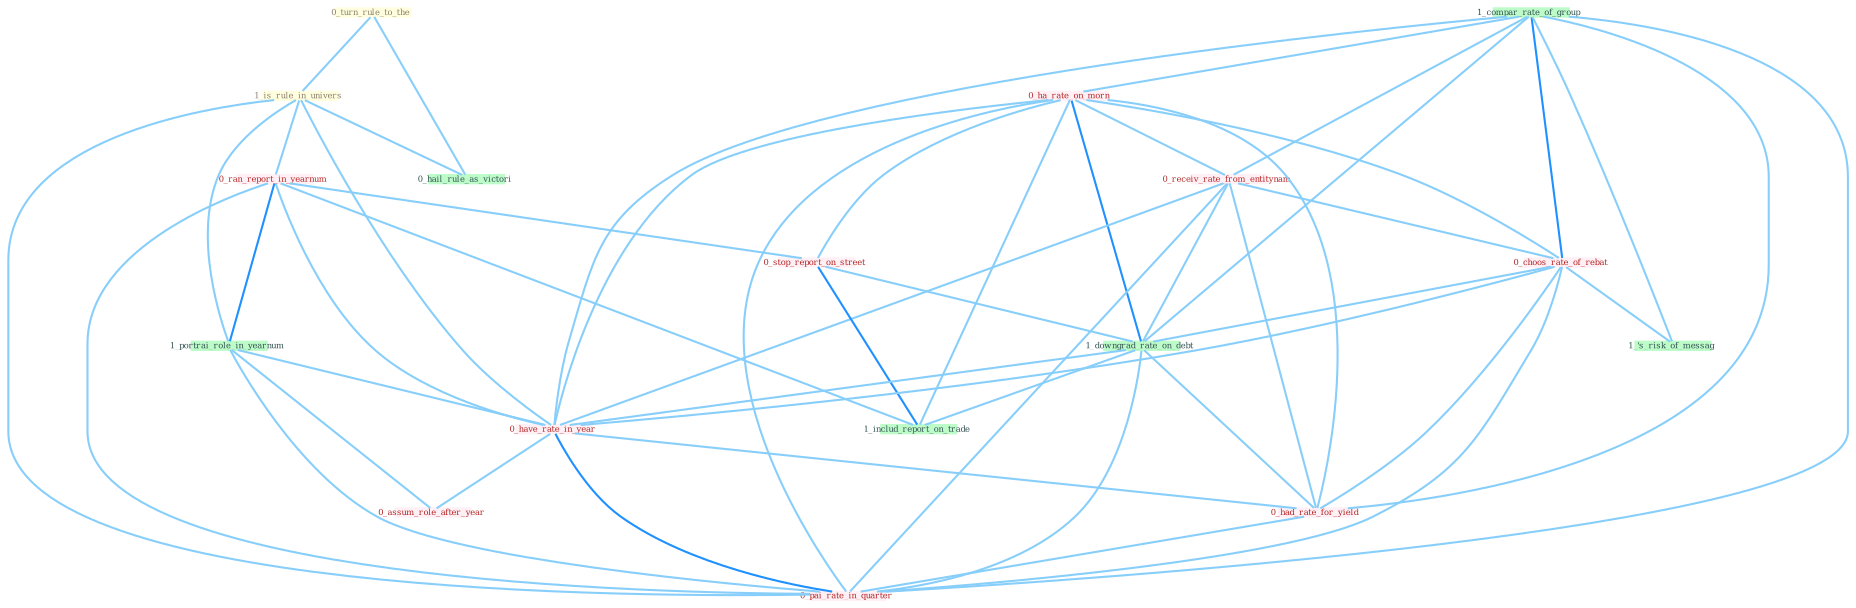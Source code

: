 Graph G{ 
    node
    [shape=polygon,style=filled,width=.5,height=.06,color="#BDFCC9",fixedsize=true,fontsize=4,
    fontcolor="#2f4f4f"];
    {node
    [color="#ffffe0", fontcolor="#8b7d6b"] "0_turn_rule_to_the " "1_is_rule_in_univers "}
{node [color="#fff0f5", fontcolor="#b22222"] "0_ran_report_in_yearnum " "0_ha_rate_on_morn " "0_receiv_rate_from_entitynam " "0_stop_report_on_street " "0_choos_rate_of_rebat " "0_have_rate_in_year " "0_assum_role_after_year " "0_had_rate_for_yield " "0_pai_rate_in_quarter "}
edge [color="#B0E2FF"];

	"0_turn_rule_to_the " -- "1_is_rule_in_univers " [w="1", color="#87cefa" ];
	"0_turn_rule_to_the " -- "0_hail_rule_as_victori " [w="1", color="#87cefa" ];
	"1_is_rule_in_univers " -- "0_ran_report_in_yearnum " [w="1", color="#87cefa" ];
	"1_is_rule_in_univers " -- "1_portrai_role_in_yearnum " [w="1", color="#87cefa" ];
	"1_is_rule_in_univers " -- "0_have_rate_in_year " [w="1", color="#87cefa" ];
	"1_is_rule_in_univers " -- "0_hail_rule_as_victori " [w="1", color="#87cefa" ];
	"1_is_rule_in_univers " -- "0_pai_rate_in_quarter " [w="1", color="#87cefa" ];
	"1_compar_rate_of_group " -- "0_ha_rate_on_morn " [w="1", color="#87cefa" ];
	"1_compar_rate_of_group " -- "0_receiv_rate_from_entitynam " [w="1", color="#87cefa" ];
	"1_compar_rate_of_group " -- "0_choos_rate_of_rebat " [w="2", color="#1e90ff" , len=0.8];
	"1_compar_rate_of_group " -- "1_downgrad_rate_on_debt " [w="1", color="#87cefa" ];
	"1_compar_rate_of_group " -- "1_'s_risk_of_messag " [w="1", color="#87cefa" ];
	"1_compar_rate_of_group " -- "0_have_rate_in_year " [w="1", color="#87cefa" ];
	"1_compar_rate_of_group " -- "0_had_rate_for_yield " [w="1", color="#87cefa" ];
	"1_compar_rate_of_group " -- "0_pai_rate_in_quarter " [w="1", color="#87cefa" ];
	"0_ran_report_in_yearnum " -- "0_stop_report_on_street " [w="1", color="#87cefa" ];
	"0_ran_report_in_yearnum " -- "1_portrai_role_in_yearnum " [w="2", color="#1e90ff" , len=0.8];
	"0_ran_report_in_yearnum " -- "0_have_rate_in_year " [w="1", color="#87cefa" ];
	"0_ran_report_in_yearnum " -- "1_includ_report_on_trade " [w="1", color="#87cefa" ];
	"0_ran_report_in_yearnum " -- "0_pai_rate_in_quarter " [w="1", color="#87cefa" ];
	"0_ha_rate_on_morn " -- "0_receiv_rate_from_entitynam " [w="1", color="#87cefa" ];
	"0_ha_rate_on_morn " -- "0_stop_report_on_street " [w="1", color="#87cefa" ];
	"0_ha_rate_on_morn " -- "0_choos_rate_of_rebat " [w="1", color="#87cefa" ];
	"0_ha_rate_on_morn " -- "1_downgrad_rate_on_debt " [w="2", color="#1e90ff" , len=0.8];
	"0_ha_rate_on_morn " -- "0_have_rate_in_year " [w="1", color="#87cefa" ];
	"0_ha_rate_on_morn " -- "1_includ_report_on_trade " [w="1", color="#87cefa" ];
	"0_ha_rate_on_morn " -- "0_had_rate_for_yield " [w="1", color="#87cefa" ];
	"0_ha_rate_on_morn " -- "0_pai_rate_in_quarter " [w="1", color="#87cefa" ];
	"0_receiv_rate_from_entitynam " -- "0_choos_rate_of_rebat " [w="1", color="#87cefa" ];
	"0_receiv_rate_from_entitynam " -- "1_downgrad_rate_on_debt " [w="1", color="#87cefa" ];
	"0_receiv_rate_from_entitynam " -- "0_have_rate_in_year " [w="1", color="#87cefa" ];
	"0_receiv_rate_from_entitynam " -- "0_had_rate_for_yield " [w="1", color="#87cefa" ];
	"0_receiv_rate_from_entitynam " -- "0_pai_rate_in_quarter " [w="1", color="#87cefa" ];
	"0_stop_report_on_street " -- "1_downgrad_rate_on_debt " [w="1", color="#87cefa" ];
	"0_stop_report_on_street " -- "1_includ_report_on_trade " [w="2", color="#1e90ff" , len=0.8];
	"0_choos_rate_of_rebat " -- "1_downgrad_rate_on_debt " [w="1", color="#87cefa" ];
	"0_choos_rate_of_rebat " -- "1_'s_risk_of_messag " [w="1", color="#87cefa" ];
	"0_choos_rate_of_rebat " -- "0_have_rate_in_year " [w="1", color="#87cefa" ];
	"0_choos_rate_of_rebat " -- "0_had_rate_for_yield " [w="1", color="#87cefa" ];
	"0_choos_rate_of_rebat " -- "0_pai_rate_in_quarter " [w="1", color="#87cefa" ];
	"1_downgrad_rate_on_debt " -- "0_have_rate_in_year " [w="1", color="#87cefa" ];
	"1_downgrad_rate_on_debt " -- "1_includ_report_on_trade " [w="1", color="#87cefa" ];
	"1_downgrad_rate_on_debt " -- "0_had_rate_for_yield " [w="1", color="#87cefa" ];
	"1_downgrad_rate_on_debt " -- "0_pai_rate_in_quarter " [w="1", color="#87cefa" ];
	"1_portrai_role_in_yearnum " -- "0_have_rate_in_year " [w="1", color="#87cefa" ];
	"1_portrai_role_in_yearnum " -- "0_assum_role_after_year " [w="1", color="#87cefa" ];
	"1_portrai_role_in_yearnum " -- "0_pai_rate_in_quarter " [w="1", color="#87cefa" ];
	"0_have_rate_in_year " -- "0_assum_role_after_year " [w="1", color="#87cefa" ];
	"0_have_rate_in_year " -- "0_had_rate_for_yield " [w="1", color="#87cefa" ];
	"0_have_rate_in_year " -- "0_pai_rate_in_quarter " [w="2", color="#1e90ff" , len=0.8];
	"0_had_rate_for_yield " -- "0_pai_rate_in_quarter " [w="1", color="#87cefa" ];
}